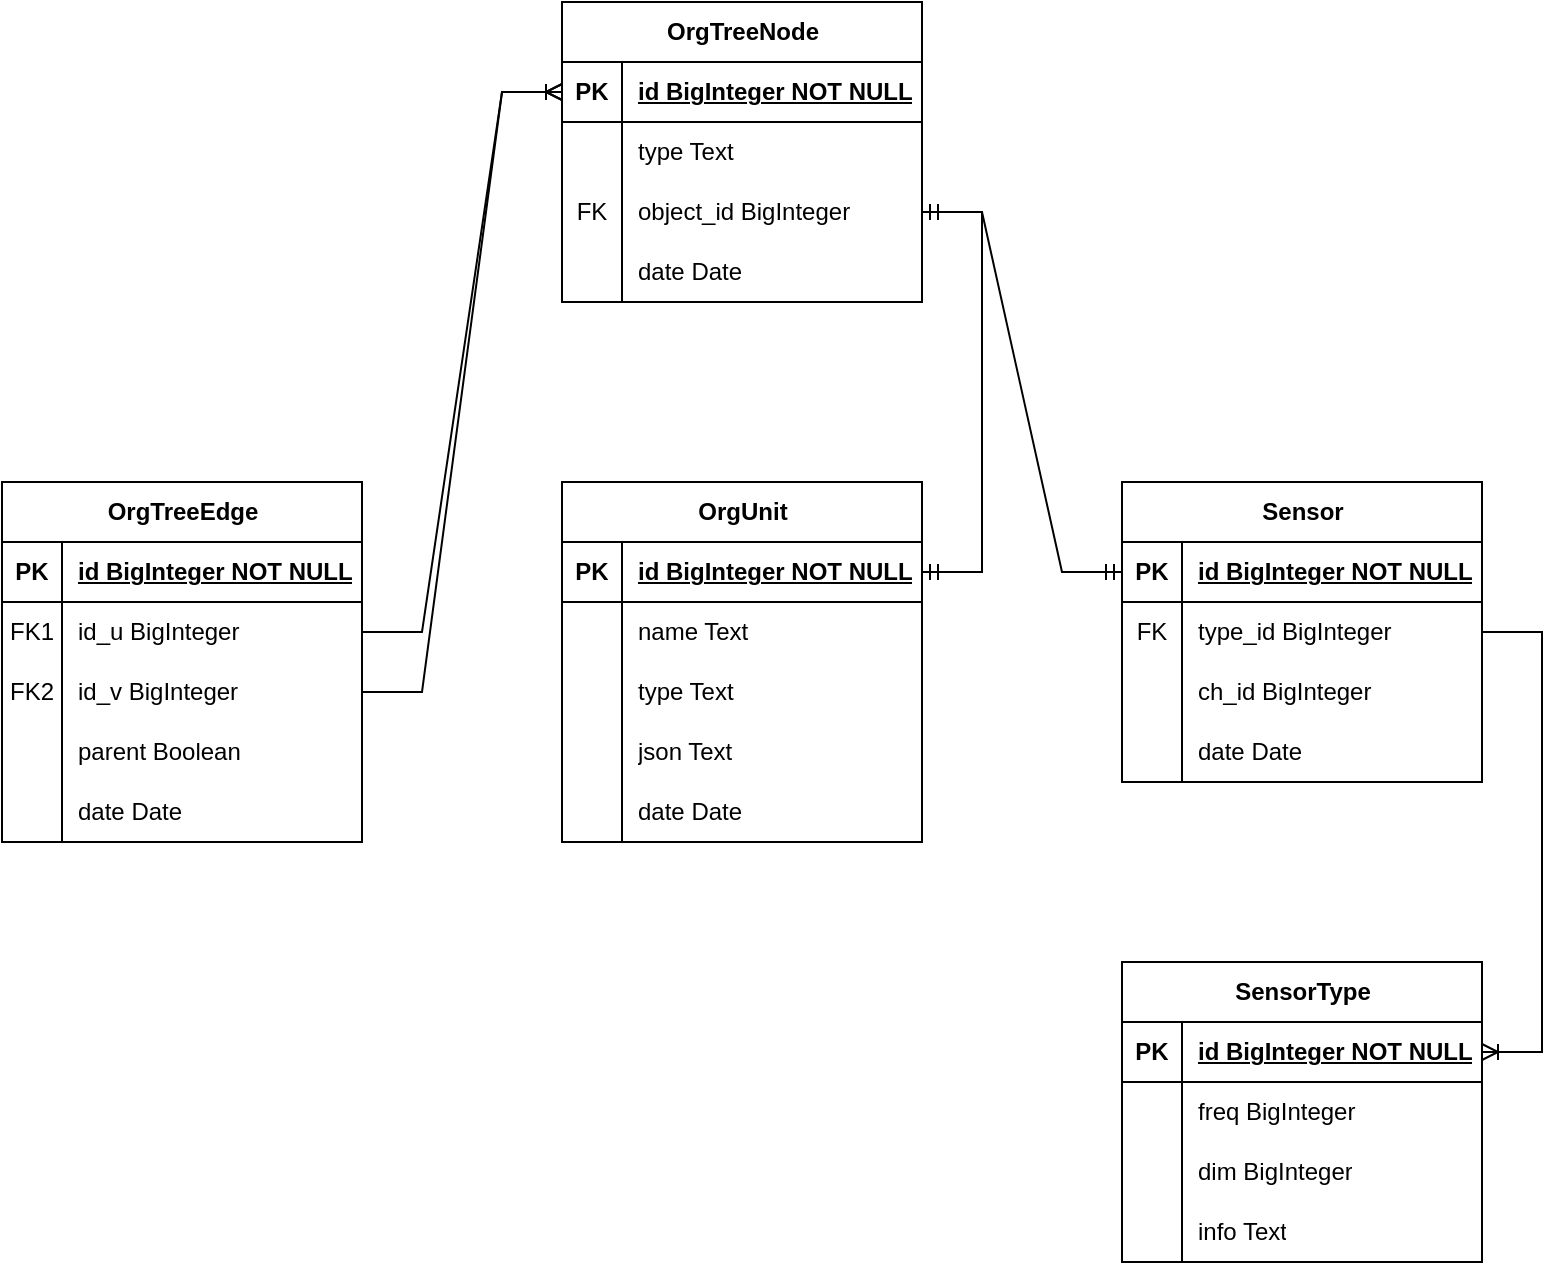 <mxfile version="21.2.4" type="device">
  <diagram id="R2lEEEUBdFMjLlhIrx00" name="Page-1">
    <mxGraphModel dx="1175" dy="543" grid="1" gridSize="10" guides="1" tooltips="1" connect="1" arrows="1" fold="1" page="1" pageScale="1" pageWidth="850" pageHeight="1100" math="0" shadow="0" extFonts="Permanent Marker^https://fonts.googleapis.com/css?family=Permanent+Marker">
      <root>
        <mxCell id="0" />
        <mxCell id="1" parent="0" />
        <mxCell id="SQMFe1Lz6wBKDLI870VG-17" value="OrgTreeEdge" style="shape=table;startSize=30;container=1;collapsible=1;childLayout=tableLayout;fixedRows=1;rowLines=0;fontStyle=1;align=center;resizeLast=1;html=1;fontSize=12;" vertex="1" parent="1">
          <mxGeometry x="40" y="320" width="180" height="180" as="geometry" />
        </mxCell>
        <mxCell id="SQMFe1Lz6wBKDLI870VG-18" value="" style="shape=tableRow;horizontal=0;startSize=0;swimlaneHead=0;swimlaneBody=0;fillColor=none;collapsible=0;dropTarget=0;points=[[0,0.5],[1,0.5]];portConstraint=eastwest;top=0;left=0;right=0;bottom=1;fontSize=12;" vertex="1" parent="SQMFe1Lz6wBKDLI870VG-17">
          <mxGeometry y="30" width="180" height="30" as="geometry" />
        </mxCell>
        <mxCell id="SQMFe1Lz6wBKDLI870VG-19" value="PK" style="shape=partialRectangle;connectable=0;fillColor=none;top=0;left=0;bottom=0;right=0;fontStyle=1;overflow=hidden;whiteSpace=wrap;html=1;fontSize=12;" vertex="1" parent="SQMFe1Lz6wBKDLI870VG-18">
          <mxGeometry width="30" height="30" as="geometry">
            <mxRectangle width="30" height="30" as="alternateBounds" />
          </mxGeometry>
        </mxCell>
        <mxCell id="SQMFe1Lz6wBKDLI870VG-20" value="id BigInteger NOT NULL" style="shape=partialRectangle;connectable=0;fillColor=none;top=0;left=0;bottom=0;right=0;align=left;spacingLeft=6;fontStyle=5;overflow=hidden;whiteSpace=wrap;html=1;fontSize=12;" vertex="1" parent="SQMFe1Lz6wBKDLI870VG-18">
          <mxGeometry x="30" width="150" height="30" as="geometry">
            <mxRectangle width="150" height="30" as="alternateBounds" />
          </mxGeometry>
        </mxCell>
        <mxCell id="SQMFe1Lz6wBKDLI870VG-21" value="" style="shape=tableRow;horizontal=0;startSize=0;swimlaneHead=0;swimlaneBody=0;fillColor=none;collapsible=0;dropTarget=0;points=[[0,0.5],[1,0.5]];portConstraint=eastwest;top=0;left=0;right=0;bottom=0;fontSize=12;" vertex="1" parent="SQMFe1Lz6wBKDLI870VG-17">
          <mxGeometry y="60" width="180" height="30" as="geometry" />
        </mxCell>
        <mxCell id="SQMFe1Lz6wBKDLI870VG-22" value="FK1" style="shape=partialRectangle;connectable=0;fillColor=none;top=0;left=0;bottom=0;right=0;editable=1;overflow=hidden;whiteSpace=wrap;html=1;fontSize=12;" vertex="1" parent="SQMFe1Lz6wBKDLI870VG-21">
          <mxGeometry width="30" height="30" as="geometry">
            <mxRectangle width="30" height="30" as="alternateBounds" />
          </mxGeometry>
        </mxCell>
        <mxCell id="SQMFe1Lz6wBKDLI870VG-23" value="id_u BigInteger" style="shape=partialRectangle;connectable=0;fillColor=none;top=0;left=0;bottom=0;right=0;align=left;spacingLeft=6;overflow=hidden;whiteSpace=wrap;html=1;fontSize=12;" vertex="1" parent="SQMFe1Lz6wBKDLI870VG-21">
          <mxGeometry x="30" width="150" height="30" as="geometry">
            <mxRectangle width="150" height="30" as="alternateBounds" />
          </mxGeometry>
        </mxCell>
        <mxCell id="SQMFe1Lz6wBKDLI870VG-24" value="" style="shape=tableRow;horizontal=0;startSize=0;swimlaneHead=0;swimlaneBody=0;fillColor=none;collapsible=0;dropTarget=0;points=[[0,0.5],[1,0.5]];portConstraint=eastwest;top=0;left=0;right=0;bottom=0;fontSize=12;" vertex="1" parent="SQMFe1Lz6wBKDLI870VG-17">
          <mxGeometry y="90" width="180" height="30" as="geometry" />
        </mxCell>
        <mxCell id="SQMFe1Lz6wBKDLI870VG-25" value="FK2" style="shape=partialRectangle;connectable=0;fillColor=none;top=0;left=0;bottom=0;right=0;editable=1;overflow=hidden;whiteSpace=wrap;html=1;fontSize=12;" vertex="1" parent="SQMFe1Lz6wBKDLI870VG-24">
          <mxGeometry width="30" height="30" as="geometry">
            <mxRectangle width="30" height="30" as="alternateBounds" />
          </mxGeometry>
        </mxCell>
        <mxCell id="SQMFe1Lz6wBKDLI870VG-26" value="id_v BigInteger" style="shape=partialRectangle;connectable=0;fillColor=none;top=0;left=0;bottom=0;right=0;align=left;spacingLeft=6;overflow=hidden;whiteSpace=wrap;html=1;fontSize=12;" vertex="1" parent="SQMFe1Lz6wBKDLI870VG-24">
          <mxGeometry x="30" width="150" height="30" as="geometry">
            <mxRectangle width="150" height="30" as="alternateBounds" />
          </mxGeometry>
        </mxCell>
        <mxCell id="SQMFe1Lz6wBKDLI870VG-27" value="" style="shape=tableRow;horizontal=0;startSize=0;swimlaneHead=0;swimlaneBody=0;fillColor=none;collapsible=0;dropTarget=0;points=[[0,0.5],[1,0.5]];portConstraint=eastwest;top=0;left=0;right=0;bottom=0;fontSize=12;" vertex="1" parent="SQMFe1Lz6wBKDLI870VG-17">
          <mxGeometry y="120" width="180" height="30" as="geometry" />
        </mxCell>
        <mxCell id="SQMFe1Lz6wBKDLI870VG-28" value="" style="shape=partialRectangle;connectable=0;fillColor=none;top=0;left=0;bottom=0;right=0;editable=1;overflow=hidden;whiteSpace=wrap;html=1;fontSize=12;" vertex="1" parent="SQMFe1Lz6wBKDLI870VG-27">
          <mxGeometry width="30" height="30" as="geometry">
            <mxRectangle width="30" height="30" as="alternateBounds" />
          </mxGeometry>
        </mxCell>
        <mxCell id="SQMFe1Lz6wBKDLI870VG-29" value="parent Boolean" style="shape=partialRectangle;connectable=0;fillColor=none;top=0;left=0;bottom=0;right=0;align=left;spacingLeft=6;overflow=hidden;whiteSpace=wrap;html=1;fontSize=12;" vertex="1" parent="SQMFe1Lz6wBKDLI870VG-27">
          <mxGeometry x="30" width="150" height="30" as="geometry">
            <mxRectangle width="150" height="30" as="alternateBounds" />
          </mxGeometry>
        </mxCell>
        <mxCell id="SQMFe1Lz6wBKDLI870VG-43" value="" style="shape=tableRow;horizontal=0;startSize=0;swimlaneHead=0;swimlaneBody=0;fillColor=none;collapsible=0;dropTarget=0;points=[[0,0.5],[1,0.5]];portConstraint=eastwest;top=0;left=0;right=0;bottom=0;fontSize=12;" vertex="1" parent="SQMFe1Lz6wBKDLI870VG-17">
          <mxGeometry y="150" width="180" height="30" as="geometry" />
        </mxCell>
        <mxCell id="SQMFe1Lz6wBKDLI870VG-44" value="" style="shape=partialRectangle;connectable=0;fillColor=none;top=0;left=0;bottom=0;right=0;editable=1;overflow=hidden;whiteSpace=wrap;html=1;fontSize=12;" vertex="1" parent="SQMFe1Lz6wBKDLI870VG-43">
          <mxGeometry width="30" height="30" as="geometry">
            <mxRectangle width="30" height="30" as="alternateBounds" />
          </mxGeometry>
        </mxCell>
        <mxCell id="SQMFe1Lz6wBKDLI870VG-45" value="date Date" style="shape=partialRectangle;connectable=0;fillColor=none;top=0;left=0;bottom=0;right=0;align=left;spacingLeft=6;overflow=hidden;whiteSpace=wrap;html=1;fontSize=12;" vertex="1" parent="SQMFe1Lz6wBKDLI870VG-43">
          <mxGeometry x="30" width="150" height="30" as="geometry">
            <mxRectangle width="150" height="30" as="alternateBounds" />
          </mxGeometry>
        </mxCell>
        <mxCell id="SQMFe1Lz6wBKDLI870VG-46" value="OrgTreeNode" style="shape=table;startSize=30;container=1;collapsible=1;childLayout=tableLayout;fixedRows=1;rowLines=0;fontStyle=1;align=center;resizeLast=1;html=1;fontSize=12;" vertex="1" parent="1">
          <mxGeometry x="320" y="80" width="180" height="150" as="geometry" />
        </mxCell>
        <mxCell id="SQMFe1Lz6wBKDLI870VG-47" value="" style="shape=tableRow;horizontal=0;startSize=0;swimlaneHead=0;swimlaneBody=0;fillColor=none;collapsible=0;dropTarget=0;points=[[0,0.5],[1,0.5]];portConstraint=eastwest;top=0;left=0;right=0;bottom=1;fontSize=12;" vertex="1" parent="SQMFe1Lz6wBKDLI870VG-46">
          <mxGeometry y="30" width="180" height="30" as="geometry" />
        </mxCell>
        <mxCell id="SQMFe1Lz6wBKDLI870VG-48" value="PK" style="shape=partialRectangle;connectable=0;fillColor=none;top=0;left=0;bottom=0;right=0;fontStyle=1;overflow=hidden;whiteSpace=wrap;html=1;fontSize=12;" vertex="1" parent="SQMFe1Lz6wBKDLI870VG-47">
          <mxGeometry width="30" height="30" as="geometry">
            <mxRectangle width="30" height="30" as="alternateBounds" />
          </mxGeometry>
        </mxCell>
        <mxCell id="SQMFe1Lz6wBKDLI870VG-49" value="id BigInteger NOT NULL" style="shape=partialRectangle;connectable=0;fillColor=none;top=0;left=0;bottom=0;right=0;align=left;spacingLeft=6;fontStyle=5;overflow=hidden;whiteSpace=wrap;html=1;fontSize=12;" vertex="1" parent="SQMFe1Lz6wBKDLI870VG-47">
          <mxGeometry x="30" width="150" height="30" as="geometry">
            <mxRectangle width="150" height="30" as="alternateBounds" />
          </mxGeometry>
        </mxCell>
        <mxCell id="SQMFe1Lz6wBKDLI870VG-50" value="" style="shape=tableRow;horizontal=0;startSize=0;swimlaneHead=0;swimlaneBody=0;fillColor=none;collapsible=0;dropTarget=0;points=[[0,0.5],[1,0.5]];portConstraint=eastwest;top=0;left=0;right=0;bottom=0;fontSize=12;" vertex="1" parent="SQMFe1Lz6wBKDLI870VG-46">
          <mxGeometry y="60" width="180" height="30" as="geometry" />
        </mxCell>
        <mxCell id="SQMFe1Lz6wBKDLI870VG-51" value="" style="shape=partialRectangle;connectable=0;fillColor=none;top=0;left=0;bottom=0;right=0;editable=1;overflow=hidden;whiteSpace=wrap;html=1;fontSize=12;" vertex="1" parent="SQMFe1Lz6wBKDLI870VG-50">
          <mxGeometry width="30" height="30" as="geometry">
            <mxRectangle width="30" height="30" as="alternateBounds" />
          </mxGeometry>
        </mxCell>
        <mxCell id="SQMFe1Lz6wBKDLI870VG-52" value="type Text" style="shape=partialRectangle;connectable=0;fillColor=none;top=0;left=0;bottom=0;right=0;align=left;spacingLeft=6;overflow=hidden;whiteSpace=wrap;html=1;fontSize=12;" vertex="1" parent="SQMFe1Lz6wBKDLI870VG-50">
          <mxGeometry x="30" width="150" height="30" as="geometry">
            <mxRectangle width="150" height="30" as="alternateBounds" />
          </mxGeometry>
        </mxCell>
        <mxCell id="SQMFe1Lz6wBKDLI870VG-53" value="" style="shape=tableRow;horizontal=0;startSize=0;swimlaneHead=0;swimlaneBody=0;fillColor=none;collapsible=0;dropTarget=0;points=[[0,0.5],[1,0.5]];portConstraint=eastwest;top=0;left=0;right=0;bottom=0;fontSize=12;" vertex="1" parent="SQMFe1Lz6wBKDLI870VG-46">
          <mxGeometry y="90" width="180" height="30" as="geometry" />
        </mxCell>
        <mxCell id="SQMFe1Lz6wBKDLI870VG-54" value="FK" style="shape=partialRectangle;connectable=0;fillColor=none;top=0;left=0;bottom=0;right=0;editable=1;overflow=hidden;whiteSpace=wrap;html=1;fontSize=12;" vertex="1" parent="SQMFe1Lz6wBKDLI870VG-53">
          <mxGeometry width="30" height="30" as="geometry">
            <mxRectangle width="30" height="30" as="alternateBounds" />
          </mxGeometry>
        </mxCell>
        <mxCell id="SQMFe1Lz6wBKDLI870VG-55" value="object_id&amp;nbsp;BigInteger" style="shape=partialRectangle;connectable=0;fillColor=none;top=0;left=0;bottom=0;right=0;align=left;spacingLeft=6;overflow=hidden;whiteSpace=wrap;html=1;fontSize=12;" vertex="1" parent="SQMFe1Lz6wBKDLI870VG-53">
          <mxGeometry x="30" width="150" height="30" as="geometry">
            <mxRectangle width="150" height="30" as="alternateBounds" />
          </mxGeometry>
        </mxCell>
        <mxCell id="SQMFe1Lz6wBKDLI870VG-56" value="" style="shape=tableRow;horizontal=0;startSize=0;swimlaneHead=0;swimlaneBody=0;fillColor=none;collapsible=0;dropTarget=0;points=[[0,0.5],[1,0.5]];portConstraint=eastwest;top=0;left=0;right=0;bottom=0;fontSize=12;" vertex="1" parent="SQMFe1Lz6wBKDLI870VG-46">
          <mxGeometry y="120" width="180" height="30" as="geometry" />
        </mxCell>
        <mxCell id="SQMFe1Lz6wBKDLI870VG-57" value="" style="shape=partialRectangle;connectable=0;fillColor=none;top=0;left=0;bottom=0;right=0;editable=1;overflow=hidden;whiteSpace=wrap;html=1;fontSize=12;" vertex="1" parent="SQMFe1Lz6wBKDLI870VG-56">
          <mxGeometry width="30" height="30" as="geometry">
            <mxRectangle width="30" height="30" as="alternateBounds" />
          </mxGeometry>
        </mxCell>
        <mxCell id="SQMFe1Lz6wBKDLI870VG-58" value="date Date" style="shape=partialRectangle;connectable=0;fillColor=none;top=0;left=0;bottom=0;right=0;align=left;spacingLeft=6;overflow=hidden;whiteSpace=wrap;html=1;fontSize=12;" vertex="1" parent="SQMFe1Lz6wBKDLI870VG-56">
          <mxGeometry x="30" width="150" height="30" as="geometry">
            <mxRectangle width="150" height="30" as="alternateBounds" />
          </mxGeometry>
        </mxCell>
        <mxCell id="SQMFe1Lz6wBKDLI870VG-60" value="" style="edgeStyle=entityRelationEdgeStyle;fontSize=12;html=1;endArrow=ERoneToMany;rounded=0;" edge="1" parent="1" source="SQMFe1Lz6wBKDLI870VG-21" target="SQMFe1Lz6wBKDLI870VG-47">
          <mxGeometry width="100" height="100" relative="1" as="geometry">
            <mxPoint x="250" y="440" as="sourcePoint" />
            <mxPoint x="350" y="340" as="targetPoint" />
          </mxGeometry>
        </mxCell>
        <mxCell id="SQMFe1Lz6wBKDLI870VG-61" value="" style="edgeStyle=entityRelationEdgeStyle;fontSize=12;html=1;endArrow=ERoneToMany;rounded=0;" edge="1" parent="1" source="SQMFe1Lz6wBKDLI870VG-24" target="SQMFe1Lz6wBKDLI870VG-47">
          <mxGeometry width="100" height="100" relative="1" as="geometry">
            <mxPoint x="370" y="300" as="sourcePoint" />
            <mxPoint x="470" y="200" as="targetPoint" />
          </mxGeometry>
        </mxCell>
        <mxCell id="SQMFe1Lz6wBKDLI870VG-62" value="OrgUnit" style="shape=table;startSize=30;container=1;collapsible=1;childLayout=tableLayout;fixedRows=1;rowLines=0;fontStyle=1;align=center;resizeLast=1;html=1;fontSize=12;" vertex="1" parent="1">
          <mxGeometry x="320" y="320" width="180" height="180" as="geometry" />
        </mxCell>
        <mxCell id="SQMFe1Lz6wBKDLI870VG-63" value="" style="shape=tableRow;horizontal=0;startSize=0;swimlaneHead=0;swimlaneBody=0;fillColor=none;collapsible=0;dropTarget=0;points=[[0,0.5],[1,0.5]];portConstraint=eastwest;top=0;left=0;right=0;bottom=1;fontSize=12;" vertex="1" parent="SQMFe1Lz6wBKDLI870VG-62">
          <mxGeometry y="30" width="180" height="30" as="geometry" />
        </mxCell>
        <mxCell id="SQMFe1Lz6wBKDLI870VG-64" value="PK" style="shape=partialRectangle;connectable=0;fillColor=none;top=0;left=0;bottom=0;right=0;fontStyle=1;overflow=hidden;whiteSpace=wrap;html=1;fontSize=12;" vertex="1" parent="SQMFe1Lz6wBKDLI870VG-63">
          <mxGeometry width="30" height="30" as="geometry">
            <mxRectangle width="30" height="30" as="alternateBounds" />
          </mxGeometry>
        </mxCell>
        <mxCell id="SQMFe1Lz6wBKDLI870VG-65" value="id BigInteger NOT NULL" style="shape=partialRectangle;connectable=0;fillColor=none;top=0;left=0;bottom=0;right=0;align=left;spacingLeft=6;fontStyle=5;overflow=hidden;whiteSpace=wrap;html=1;fontSize=12;" vertex="1" parent="SQMFe1Lz6wBKDLI870VG-63">
          <mxGeometry x="30" width="150" height="30" as="geometry">
            <mxRectangle width="150" height="30" as="alternateBounds" />
          </mxGeometry>
        </mxCell>
        <mxCell id="SQMFe1Lz6wBKDLI870VG-66" value="" style="shape=tableRow;horizontal=0;startSize=0;swimlaneHead=0;swimlaneBody=0;fillColor=none;collapsible=0;dropTarget=0;points=[[0,0.5],[1,0.5]];portConstraint=eastwest;top=0;left=0;right=0;bottom=0;fontSize=12;" vertex="1" parent="SQMFe1Lz6wBKDLI870VG-62">
          <mxGeometry y="60" width="180" height="30" as="geometry" />
        </mxCell>
        <mxCell id="SQMFe1Lz6wBKDLI870VG-67" value="" style="shape=partialRectangle;connectable=0;fillColor=none;top=0;left=0;bottom=0;right=0;editable=1;overflow=hidden;whiteSpace=wrap;html=1;fontSize=12;" vertex="1" parent="SQMFe1Lz6wBKDLI870VG-66">
          <mxGeometry width="30" height="30" as="geometry">
            <mxRectangle width="30" height="30" as="alternateBounds" />
          </mxGeometry>
        </mxCell>
        <mxCell id="SQMFe1Lz6wBKDLI870VG-68" value="name Text" style="shape=partialRectangle;connectable=0;fillColor=none;top=0;left=0;bottom=0;right=0;align=left;spacingLeft=6;overflow=hidden;whiteSpace=wrap;html=1;fontSize=12;" vertex="1" parent="SQMFe1Lz6wBKDLI870VG-66">
          <mxGeometry x="30" width="150" height="30" as="geometry">
            <mxRectangle width="150" height="30" as="alternateBounds" />
          </mxGeometry>
        </mxCell>
        <mxCell id="SQMFe1Lz6wBKDLI870VG-69" value="" style="shape=tableRow;horizontal=0;startSize=0;swimlaneHead=0;swimlaneBody=0;fillColor=none;collapsible=0;dropTarget=0;points=[[0,0.5],[1,0.5]];portConstraint=eastwest;top=0;left=0;right=0;bottom=0;fontSize=12;" vertex="1" parent="SQMFe1Lz6wBKDLI870VG-62">
          <mxGeometry y="90" width="180" height="30" as="geometry" />
        </mxCell>
        <mxCell id="SQMFe1Lz6wBKDLI870VG-70" value="" style="shape=partialRectangle;connectable=0;fillColor=none;top=0;left=0;bottom=0;right=0;editable=1;overflow=hidden;whiteSpace=wrap;html=1;fontSize=12;" vertex="1" parent="SQMFe1Lz6wBKDLI870VG-69">
          <mxGeometry width="30" height="30" as="geometry">
            <mxRectangle width="30" height="30" as="alternateBounds" />
          </mxGeometry>
        </mxCell>
        <mxCell id="SQMFe1Lz6wBKDLI870VG-71" value="type Text" style="shape=partialRectangle;connectable=0;fillColor=none;top=0;left=0;bottom=0;right=0;align=left;spacingLeft=6;overflow=hidden;whiteSpace=wrap;html=1;fontSize=12;" vertex="1" parent="SQMFe1Lz6wBKDLI870VG-69">
          <mxGeometry x="30" width="150" height="30" as="geometry">
            <mxRectangle width="150" height="30" as="alternateBounds" />
          </mxGeometry>
        </mxCell>
        <mxCell id="SQMFe1Lz6wBKDLI870VG-72" value="" style="shape=tableRow;horizontal=0;startSize=0;swimlaneHead=0;swimlaneBody=0;fillColor=none;collapsible=0;dropTarget=0;points=[[0,0.5],[1,0.5]];portConstraint=eastwest;top=0;left=0;right=0;bottom=0;fontSize=12;" vertex="1" parent="SQMFe1Lz6wBKDLI870VG-62">
          <mxGeometry y="120" width="180" height="30" as="geometry" />
        </mxCell>
        <mxCell id="SQMFe1Lz6wBKDLI870VG-73" value="" style="shape=partialRectangle;connectable=0;fillColor=none;top=0;left=0;bottom=0;right=0;editable=1;overflow=hidden;whiteSpace=wrap;html=1;fontSize=12;" vertex="1" parent="SQMFe1Lz6wBKDLI870VG-72">
          <mxGeometry width="30" height="30" as="geometry">
            <mxRectangle width="30" height="30" as="alternateBounds" />
          </mxGeometry>
        </mxCell>
        <mxCell id="SQMFe1Lz6wBKDLI870VG-74" value="json Text" style="shape=partialRectangle;connectable=0;fillColor=none;top=0;left=0;bottom=0;right=0;align=left;spacingLeft=6;overflow=hidden;whiteSpace=wrap;html=1;fontSize=12;" vertex="1" parent="SQMFe1Lz6wBKDLI870VG-72">
          <mxGeometry x="30" width="150" height="30" as="geometry">
            <mxRectangle width="150" height="30" as="alternateBounds" />
          </mxGeometry>
        </mxCell>
        <mxCell id="SQMFe1Lz6wBKDLI870VG-77" value="" style="shape=tableRow;horizontal=0;startSize=0;swimlaneHead=0;swimlaneBody=0;fillColor=none;collapsible=0;dropTarget=0;points=[[0,0.5],[1,0.5]];portConstraint=eastwest;top=0;left=0;right=0;bottom=0;fontSize=12;" vertex="1" parent="SQMFe1Lz6wBKDLI870VG-62">
          <mxGeometry y="150" width="180" height="30" as="geometry" />
        </mxCell>
        <mxCell id="SQMFe1Lz6wBKDLI870VG-78" value="" style="shape=partialRectangle;connectable=0;fillColor=none;top=0;left=0;bottom=0;right=0;editable=1;overflow=hidden;whiteSpace=wrap;html=1;fontSize=12;" vertex="1" parent="SQMFe1Lz6wBKDLI870VG-77">
          <mxGeometry width="30" height="30" as="geometry">
            <mxRectangle width="30" height="30" as="alternateBounds" />
          </mxGeometry>
        </mxCell>
        <mxCell id="SQMFe1Lz6wBKDLI870VG-79" value="date Date" style="shape=partialRectangle;connectable=0;fillColor=none;top=0;left=0;bottom=0;right=0;align=left;spacingLeft=6;overflow=hidden;whiteSpace=wrap;html=1;fontSize=12;" vertex="1" parent="SQMFe1Lz6wBKDLI870VG-77">
          <mxGeometry x="30" width="150" height="30" as="geometry">
            <mxRectangle width="150" height="30" as="alternateBounds" />
          </mxGeometry>
        </mxCell>
        <mxCell id="SQMFe1Lz6wBKDLI870VG-76" value="" style="edgeStyle=entityRelationEdgeStyle;fontSize=12;html=1;endArrow=ERmandOne;startArrow=ERmandOne;rounded=0;" edge="1" parent="1" source="SQMFe1Lz6wBKDLI870VG-63" target="SQMFe1Lz6wBKDLI870VG-53">
          <mxGeometry width="100" height="100" relative="1" as="geometry">
            <mxPoint x="370" y="300" as="sourcePoint" />
            <mxPoint x="470" y="200" as="targetPoint" />
          </mxGeometry>
        </mxCell>
        <mxCell id="SQMFe1Lz6wBKDLI870VG-80" value="Sensor" style="shape=table;startSize=30;container=1;collapsible=1;childLayout=tableLayout;fixedRows=1;rowLines=0;fontStyle=1;align=center;resizeLast=1;html=1;fontSize=12;" vertex="1" parent="1">
          <mxGeometry x="600" y="320" width="180" height="150" as="geometry" />
        </mxCell>
        <mxCell id="SQMFe1Lz6wBKDLI870VG-81" value="" style="shape=tableRow;horizontal=0;startSize=0;swimlaneHead=0;swimlaneBody=0;fillColor=none;collapsible=0;dropTarget=0;points=[[0,0.5],[1,0.5]];portConstraint=eastwest;top=0;left=0;right=0;bottom=1;fontSize=12;" vertex="1" parent="SQMFe1Lz6wBKDLI870VG-80">
          <mxGeometry y="30" width="180" height="30" as="geometry" />
        </mxCell>
        <mxCell id="SQMFe1Lz6wBKDLI870VG-82" value="PK" style="shape=partialRectangle;connectable=0;fillColor=none;top=0;left=0;bottom=0;right=0;fontStyle=1;overflow=hidden;whiteSpace=wrap;html=1;fontSize=12;" vertex="1" parent="SQMFe1Lz6wBKDLI870VG-81">
          <mxGeometry width="30" height="30" as="geometry">
            <mxRectangle width="30" height="30" as="alternateBounds" />
          </mxGeometry>
        </mxCell>
        <mxCell id="SQMFe1Lz6wBKDLI870VG-83" value="id BigInteger NOT NULL" style="shape=partialRectangle;connectable=0;fillColor=none;top=0;left=0;bottom=0;right=0;align=left;spacingLeft=6;fontStyle=5;overflow=hidden;whiteSpace=wrap;html=1;fontSize=12;" vertex="1" parent="SQMFe1Lz6wBKDLI870VG-81">
          <mxGeometry x="30" width="150" height="30" as="geometry">
            <mxRectangle width="150" height="30" as="alternateBounds" />
          </mxGeometry>
        </mxCell>
        <mxCell id="SQMFe1Lz6wBKDLI870VG-84" value="" style="shape=tableRow;horizontal=0;startSize=0;swimlaneHead=0;swimlaneBody=0;fillColor=none;collapsible=0;dropTarget=0;points=[[0,0.5],[1,0.5]];portConstraint=eastwest;top=0;left=0;right=0;bottom=0;fontSize=12;" vertex="1" parent="SQMFe1Lz6wBKDLI870VG-80">
          <mxGeometry y="60" width="180" height="30" as="geometry" />
        </mxCell>
        <mxCell id="SQMFe1Lz6wBKDLI870VG-85" value="FK" style="shape=partialRectangle;connectable=0;fillColor=none;top=0;left=0;bottom=0;right=0;editable=1;overflow=hidden;whiteSpace=wrap;html=1;fontSize=12;" vertex="1" parent="SQMFe1Lz6wBKDLI870VG-84">
          <mxGeometry width="30" height="30" as="geometry">
            <mxRectangle width="30" height="30" as="alternateBounds" />
          </mxGeometry>
        </mxCell>
        <mxCell id="SQMFe1Lz6wBKDLI870VG-86" value="type_id&amp;nbsp;BigInteger" style="shape=partialRectangle;connectable=0;fillColor=none;top=0;left=0;bottom=0;right=0;align=left;spacingLeft=6;overflow=hidden;whiteSpace=wrap;html=1;fontSize=12;" vertex="1" parent="SQMFe1Lz6wBKDLI870VG-84">
          <mxGeometry x="30" width="150" height="30" as="geometry">
            <mxRectangle width="150" height="30" as="alternateBounds" />
          </mxGeometry>
        </mxCell>
        <mxCell id="SQMFe1Lz6wBKDLI870VG-87" value="" style="shape=tableRow;horizontal=0;startSize=0;swimlaneHead=0;swimlaneBody=0;fillColor=none;collapsible=0;dropTarget=0;points=[[0,0.5],[1,0.5]];portConstraint=eastwest;top=0;left=0;right=0;bottom=0;fontSize=12;" vertex="1" parent="SQMFe1Lz6wBKDLI870VG-80">
          <mxGeometry y="90" width="180" height="30" as="geometry" />
        </mxCell>
        <mxCell id="SQMFe1Lz6wBKDLI870VG-88" value="" style="shape=partialRectangle;connectable=0;fillColor=none;top=0;left=0;bottom=0;right=0;editable=1;overflow=hidden;whiteSpace=wrap;html=1;fontSize=12;" vertex="1" parent="SQMFe1Lz6wBKDLI870VG-87">
          <mxGeometry width="30" height="30" as="geometry">
            <mxRectangle width="30" height="30" as="alternateBounds" />
          </mxGeometry>
        </mxCell>
        <mxCell id="SQMFe1Lz6wBKDLI870VG-89" value="ch_id&amp;nbsp;BigInteger" style="shape=partialRectangle;connectable=0;fillColor=none;top=0;left=0;bottom=0;right=0;align=left;spacingLeft=6;overflow=hidden;whiteSpace=wrap;html=1;fontSize=12;" vertex="1" parent="SQMFe1Lz6wBKDLI870VG-87">
          <mxGeometry x="30" width="150" height="30" as="geometry">
            <mxRectangle width="150" height="30" as="alternateBounds" />
          </mxGeometry>
        </mxCell>
        <mxCell id="SQMFe1Lz6wBKDLI870VG-90" value="" style="shape=tableRow;horizontal=0;startSize=0;swimlaneHead=0;swimlaneBody=0;fillColor=none;collapsible=0;dropTarget=0;points=[[0,0.5],[1,0.5]];portConstraint=eastwest;top=0;left=0;right=0;bottom=0;fontSize=12;" vertex="1" parent="SQMFe1Lz6wBKDLI870VG-80">
          <mxGeometry y="120" width="180" height="30" as="geometry" />
        </mxCell>
        <mxCell id="SQMFe1Lz6wBKDLI870VG-91" value="" style="shape=partialRectangle;connectable=0;fillColor=none;top=0;left=0;bottom=0;right=0;editable=1;overflow=hidden;whiteSpace=wrap;html=1;fontSize=12;" vertex="1" parent="SQMFe1Lz6wBKDLI870VG-90">
          <mxGeometry width="30" height="30" as="geometry">
            <mxRectangle width="30" height="30" as="alternateBounds" />
          </mxGeometry>
        </mxCell>
        <mxCell id="SQMFe1Lz6wBKDLI870VG-92" value="date Date" style="shape=partialRectangle;connectable=0;fillColor=none;top=0;left=0;bottom=0;right=0;align=left;spacingLeft=6;overflow=hidden;whiteSpace=wrap;html=1;fontSize=12;" vertex="1" parent="SQMFe1Lz6wBKDLI870VG-90">
          <mxGeometry x="30" width="150" height="30" as="geometry">
            <mxRectangle width="150" height="30" as="alternateBounds" />
          </mxGeometry>
        </mxCell>
        <mxCell id="SQMFe1Lz6wBKDLI870VG-93" value="" style="edgeStyle=entityRelationEdgeStyle;fontSize=12;html=1;endArrow=ERmandOne;startArrow=ERmandOne;rounded=0;" edge="1" parent="1" source="SQMFe1Lz6wBKDLI870VG-53" target="SQMFe1Lz6wBKDLI870VG-81">
          <mxGeometry width="100" height="100" relative="1" as="geometry">
            <mxPoint x="370" y="300" as="sourcePoint" />
            <mxPoint x="470" y="200" as="targetPoint" />
          </mxGeometry>
        </mxCell>
        <mxCell id="SQMFe1Lz6wBKDLI870VG-94" value="SensorType" style="shape=table;startSize=30;container=1;collapsible=1;childLayout=tableLayout;fixedRows=1;rowLines=0;fontStyle=1;align=center;resizeLast=1;html=1;" vertex="1" parent="1">
          <mxGeometry x="600" y="560" width="180" height="150" as="geometry" />
        </mxCell>
        <mxCell id="SQMFe1Lz6wBKDLI870VG-95" value="" style="shape=tableRow;horizontal=0;startSize=0;swimlaneHead=0;swimlaneBody=0;fillColor=none;collapsible=0;dropTarget=0;points=[[0,0.5],[1,0.5]];portConstraint=eastwest;top=0;left=0;right=0;bottom=1;" vertex="1" parent="SQMFe1Lz6wBKDLI870VG-94">
          <mxGeometry y="30" width="180" height="30" as="geometry" />
        </mxCell>
        <mxCell id="SQMFe1Lz6wBKDLI870VG-96" value="PK" style="shape=partialRectangle;connectable=0;fillColor=none;top=0;left=0;bottom=0;right=0;fontStyle=1;overflow=hidden;whiteSpace=wrap;html=1;" vertex="1" parent="SQMFe1Lz6wBKDLI870VG-95">
          <mxGeometry width="30" height="30" as="geometry">
            <mxRectangle width="30" height="30" as="alternateBounds" />
          </mxGeometry>
        </mxCell>
        <mxCell id="SQMFe1Lz6wBKDLI870VG-97" value="id BigInteger NOT NULL" style="shape=partialRectangle;connectable=0;fillColor=none;top=0;left=0;bottom=0;right=0;align=left;spacingLeft=6;fontStyle=5;overflow=hidden;whiteSpace=wrap;html=1;" vertex="1" parent="SQMFe1Lz6wBKDLI870VG-95">
          <mxGeometry x="30" width="150" height="30" as="geometry">
            <mxRectangle width="150" height="30" as="alternateBounds" />
          </mxGeometry>
        </mxCell>
        <mxCell id="SQMFe1Lz6wBKDLI870VG-98" value="" style="shape=tableRow;horizontal=0;startSize=0;swimlaneHead=0;swimlaneBody=0;fillColor=none;collapsible=0;dropTarget=0;points=[[0,0.5],[1,0.5]];portConstraint=eastwest;top=0;left=0;right=0;bottom=0;" vertex="1" parent="SQMFe1Lz6wBKDLI870VG-94">
          <mxGeometry y="60" width="180" height="30" as="geometry" />
        </mxCell>
        <mxCell id="SQMFe1Lz6wBKDLI870VG-99" value="" style="shape=partialRectangle;connectable=0;fillColor=none;top=0;left=0;bottom=0;right=0;editable=1;overflow=hidden;whiteSpace=wrap;html=1;" vertex="1" parent="SQMFe1Lz6wBKDLI870VG-98">
          <mxGeometry width="30" height="30" as="geometry">
            <mxRectangle width="30" height="30" as="alternateBounds" />
          </mxGeometry>
        </mxCell>
        <mxCell id="SQMFe1Lz6wBKDLI870VG-100" value="freq&amp;nbsp;BigInteger" style="shape=partialRectangle;connectable=0;fillColor=none;top=0;left=0;bottom=0;right=0;align=left;spacingLeft=6;overflow=hidden;whiteSpace=wrap;html=1;" vertex="1" parent="SQMFe1Lz6wBKDLI870VG-98">
          <mxGeometry x="30" width="150" height="30" as="geometry">
            <mxRectangle width="150" height="30" as="alternateBounds" />
          </mxGeometry>
        </mxCell>
        <mxCell id="SQMFe1Lz6wBKDLI870VG-101" value="" style="shape=tableRow;horizontal=0;startSize=0;swimlaneHead=0;swimlaneBody=0;fillColor=none;collapsible=0;dropTarget=0;points=[[0,0.5],[1,0.5]];portConstraint=eastwest;top=0;left=0;right=0;bottom=0;" vertex="1" parent="SQMFe1Lz6wBKDLI870VG-94">
          <mxGeometry y="90" width="180" height="30" as="geometry" />
        </mxCell>
        <mxCell id="SQMFe1Lz6wBKDLI870VG-102" value="" style="shape=partialRectangle;connectable=0;fillColor=none;top=0;left=0;bottom=0;right=0;editable=1;overflow=hidden;whiteSpace=wrap;html=1;" vertex="1" parent="SQMFe1Lz6wBKDLI870VG-101">
          <mxGeometry width="30" height="30" as="geometry">
            <mxRectangle width="30" height="30" as="alternateBounds" />
          </mxGeometry>
        </mxCell>
        <mxCell id="SQMFe1Lz6wBKDLI870VG-103" value="dim&amp;nbsp;BigInteger" style="shape=partialRectangle;connectable=0;fillColor=none;top=0;left=0;bottom=0;right=0;align=left;spacingLeft=6;overflow=hidden;whiteSpace=wrap;html=1;" vertex="1" parent="SQMFe1Lz6wBKDLI870VG-101">
          <mxGeometry x="30" width="150" height="30" as="geometry">
            <mxRectangle width="150" height="30" as="alternateBounds" />
          </mxGeometry>
        </mxCell>
        <mxCell id="SQMFe1Lz6wBKDLI870VG-104" value="" style="shape=tableRow;horizontal=0;startSize=0;swimlaneHead=0;swimlaneBody=0;fillColor=none;collapsible=0;dropTarget=0;points=[[0,0.5],[1,0.5]];portConstraint=eastwest;top=0;left=0;right=0;bottom=0;" vertex="1" parent="SQMFe1Lz6wBKDLI870VG-94">
          <mxGeometry y="120" width="180" height="30" as="geometry" />
        </mxCell>
        <mxCell id="SQMFe1Lz6wBKDLI870VG-105" value="" style="shape=partialRectangle;connectable=0;fillColor=none;top=0;left=0;bottom=0;right=0;editable=1;overflow=hidden;whiteSpace=wrap;html=1;" vertex="1" parent="SQMFe1Lz6wBKDLI870VG-104">
          <mxGeometry width="30" height="30" as="geometry">
            <mxRectangle width="30" height="30" as="alternateBounds" />
          </mxGeometry>
        </mxCell>
        <mxCell id="SQMFe1Lz6wBKDLI870VG-106" value="info Text" style="shape=partialRectangle;connectable=0;fillColor=none;top=0;left=0;bottom=0;right=0;align=left;spacingLeft=6;overflow=hidden;whiteSpace=wrap;html=1;" vertex="1" parent="SQMFe1Lz6wBKDLI870VG-104">
          <mxGeometry x="30" width="150" height="30" as="geometry">
            <mxRectangle width="150" height="30" as="alternateBounds" />
          </mxGeometry>
        </mxCell>
        <mxCell id="SQMFe1Lz6wBKDLI870VG-107" value="" style="edgeStyle=entityRelationEdgeStyle;fontSize=12;html=1;endArrow=ERoneToMany;rounded=0;" edge="1" parent="1" source="SQMFe1Lz6wBKDLI870VG-84" target="SQMFe1Lz6wBKDLI870VG-95">
          <mxGeometry width="100" height="100" relative="1" as="geometry">
            <mxPoint x="420" y="590" as="sourcePoint" />
            <mxPoint x="520" y="490" as="targetPoint" />
          </mxGeometry>
        </mxCell>
      </root>
    </mxGraphModel>
  </diagram>
</mxfile>
